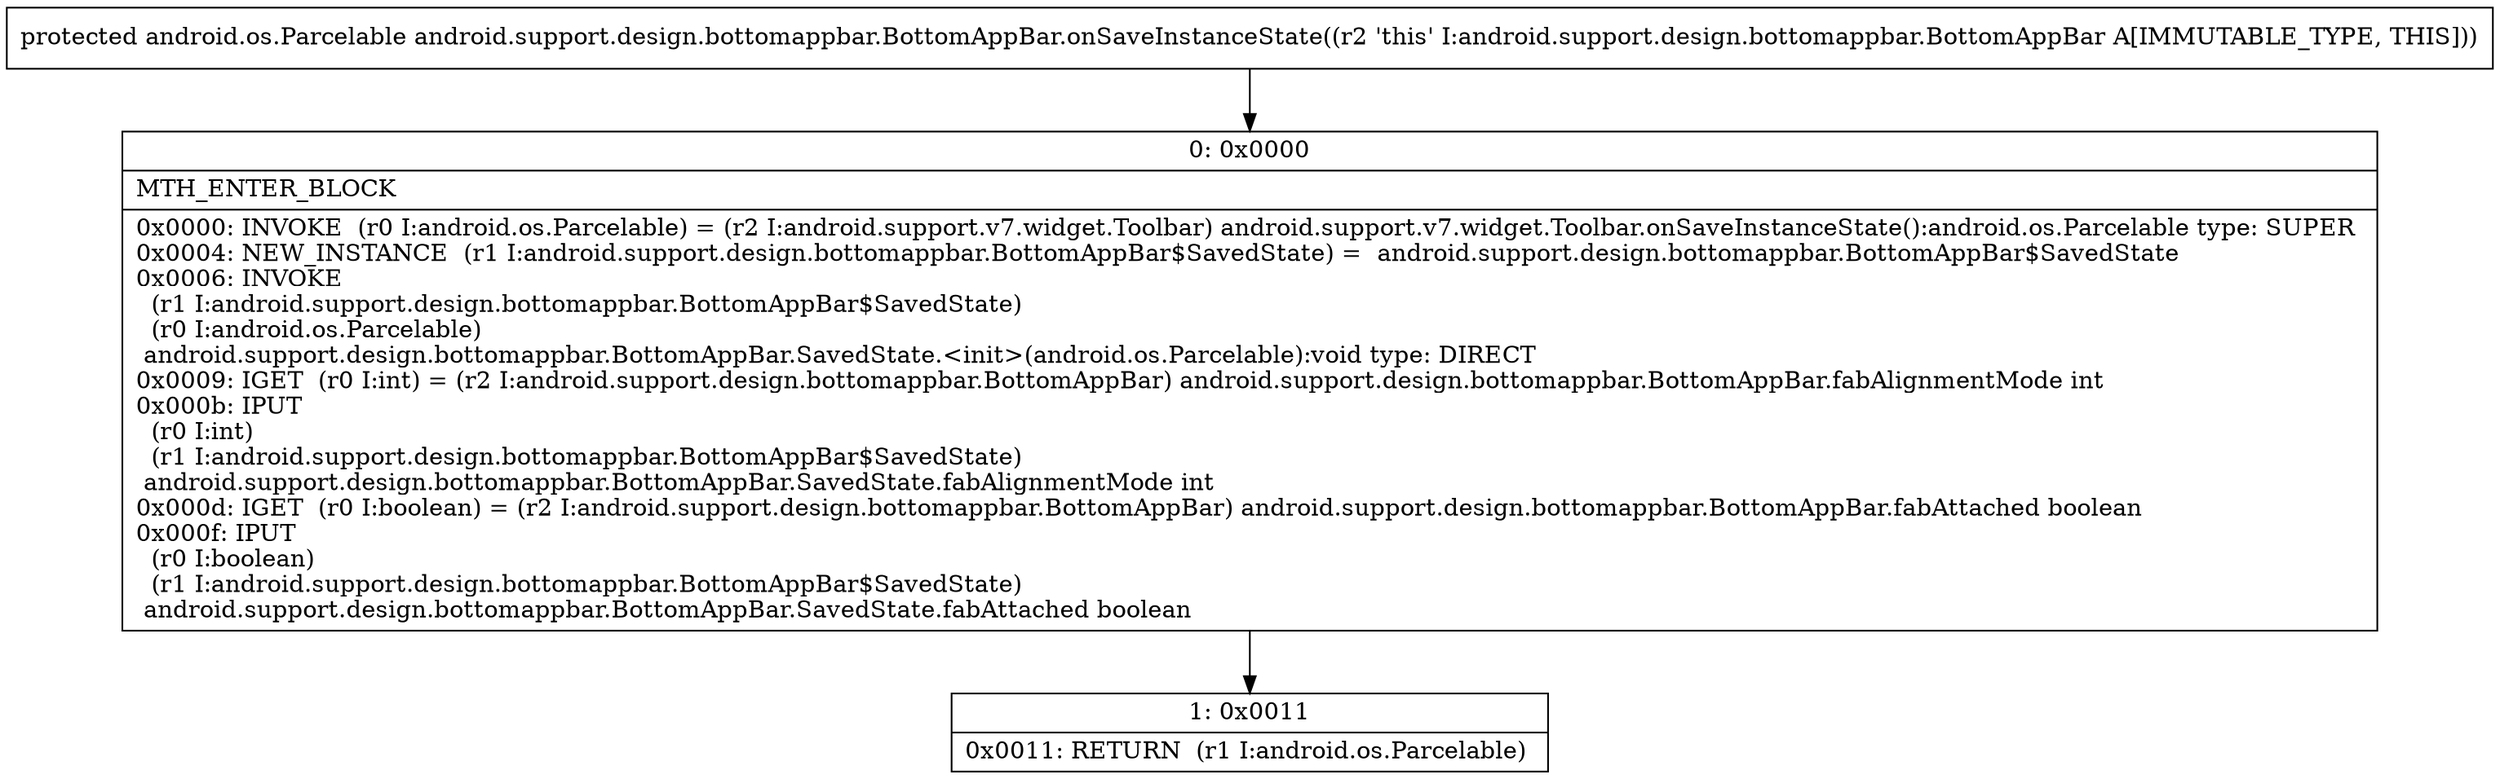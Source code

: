 digraph "CFG forandroid.support.design.bottomappbar.BottomAppBar.onSaveInstanceState()Landroid\/os\/Parcelable;" {
Node_0 [shape=record,label="{0\:\ 0x0000|MTH_ENTER_BLOCK\l|0x0000: INVOKE  (r0 I:android.os.Parcelable) = (r2 I:android.support.v7.widget.Toolbar) android.support.v7.widget.Toolbar.onSaveInstanceState():android.os.Parcelable type: SUPER \l0x0004: NEW_INSTANCE  (r1 I:android.support.design.bottomappbar.BottomAppBar$SavedState) =  android.support.design.bottomappbar.BottomAppBar$SavedState \l0x0006: INVOKE  \l  (r1 I:android.support.design.bottomappbar.BottomAppBar$SavedState)\l  (r0 I:android.os.Parcelable)\l android.support.design.bottomappbar.BottomAppBar.SavedState.\<init\>(android.os.Parcelable):void type: DIRECT \l0x0009: IGET  (r0 I:int) = (r2 I:android.support.design.bottomappbar.BottomAppBar) android.support.design.bottomappbar.BottomAppBar.fabAlignmentMode int \l0x000b: IPUT  \l  (r0 I:int)\l  (r1 I:android.support.design.bottomappbar.BottomAppBar$SavedState)\l android.support.design.bottomappbar.BottomAppBar.SavedState.fabAlignmentMode int \l0x000d: IGET  (r0 I:boolean) = (r2 I:android.support.design.bottomappbar.BottomAppBar) android.support.design.bottomappbar.BottomAppBar.fabAttached boolean \l0x000f: IPUT  \l  (r0 I:boolean)\l  (r1 I:android.support.design.bottomappbar.BottomAppBar$SavedState)\l android.support.design.bottomappbar.BottomAppBar.SavedState.fabAttached boolean \l}"];
Node_1 [shape=record,label="{1\:\ 0x0011|0x0011: RETURN  (r1 I:android.os.Parcelable) \l}"];
MethodNode[shape=record,label="{protected android.os.Parcelable android.support.design.bottomappbar.BottomAppBar.onSaveInstanceState((r2 'this' I:android.support.design.bottomappbar.BottomAppBar A[IMMUTABLE_TYPE, THIS])) }"];
MethodNode -> Node_0;
Node_0 -> Node_1;
}

